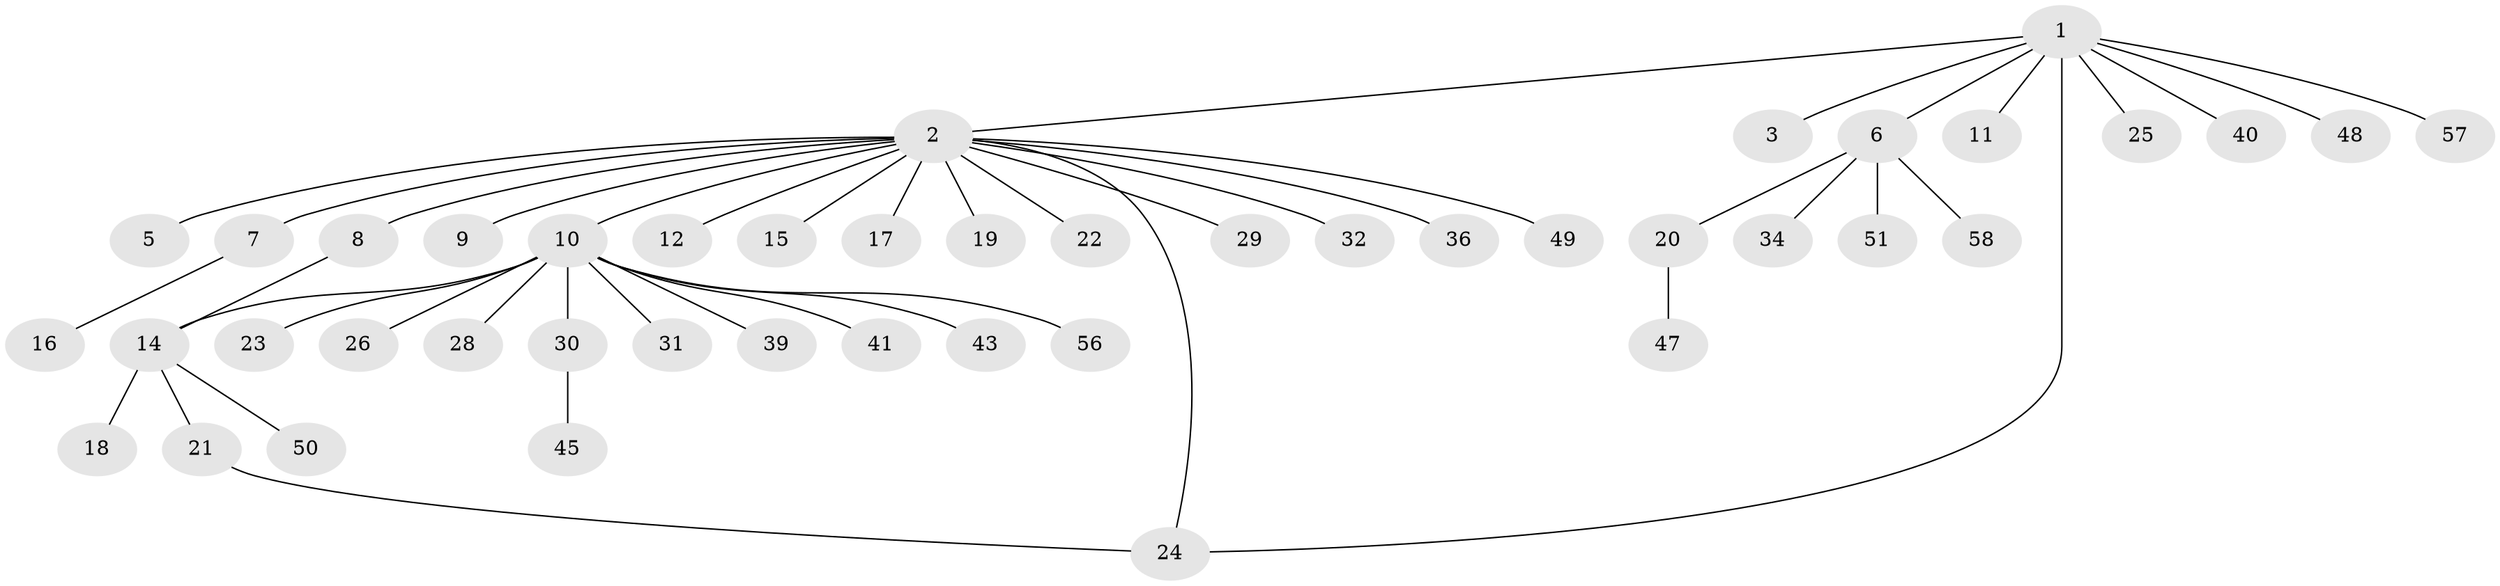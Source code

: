 // Generated by graph-tools (version 1.1) at 2025/51/02/27/25 19:51:55]
// undirected, 44 vertices, 46 edges
graph export_dot {
graph [start="1"]
  node [color=gray90,style=filled];
  1 [super="+53"];
  2 [super="+27"];
  3 [super="+4"];
  5;
  6 [super="+37"];
  7 [super="+13"];
  8;
  9;
  10 [super="+42"];
  11;
  12 [super="+44"];
  14 [super="+38"];
  15;
  16;
  17;
  18;
  19;
  20 [super="+55"];
  21;
  22 [super="+33"];
  23;
  24 [super="+54"];
  25;
  26;
  28;
  29;
  30 [super="+35"];
  31;
  32 [super="+46"];
  34;
  36;
  39;
  40;
  41;
  43;
  45;
  47;
  48;
  49 [super="+59"];
  50 [super="+52"];
  51;
  56;
  57;
  58;
  1 -- 2;
  1 -- 3;
  1 -- 6;
  1 -- 11;
  1 -- 24;
  1 -- 25;
  1 -- 40;
  1 -- 48;
  1 -- 57;
  2 -- 5;
  2 -- 7;
  2 -- 8;
  2 -- 9;
  2 -- 10;
  2 -- 12;
  2 -- 15;
  2 -- 17;
  2 -- 19;
  2 -- 22;
  2 -- 29;
  2 -- 32;
  2 -- 36;
  2 -- 49;
  2 -- 24;
  6 -- 20;
  6 -- 34;
  6 -- 51;
  6 -- 58;
  7 -- 16;
  8 -- 14;
  10 -- 14;
  10 -- 23;
  10 -- 26;
  10 -- 28;
  10 -- 30;
  10 -- 31;
  10 -- 39;
  10 -- 41;
  10 -- 56;
  10 -- 43;
  14 -- 18;
  14 -- 21;
  14 -- 50;
  20 -- 47;
  21 -- 24;
  30 -- 45;
}
